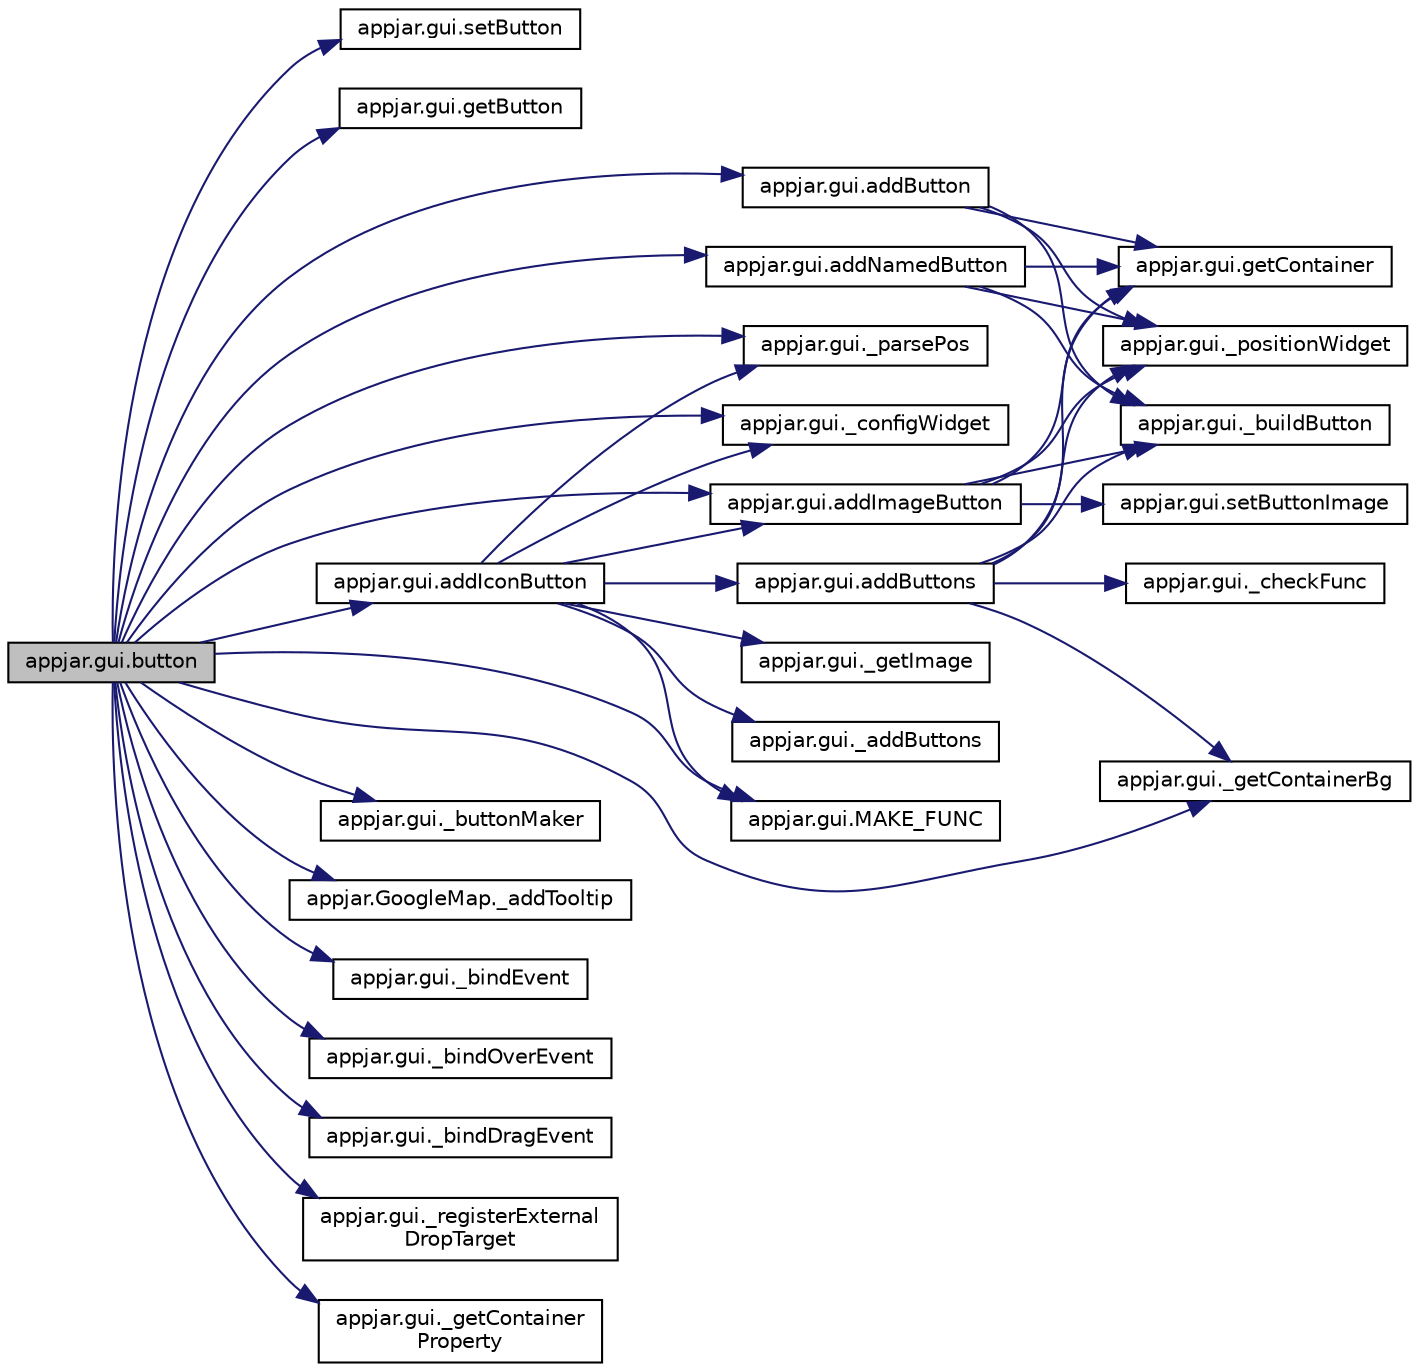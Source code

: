 digraph "appjar.gui.button"
{
  edge [fontname="Helvetica",fontsize="10",labelfontname="Helvetica",labelfontsize="10"];
  node [fontname="Helvetica",fontsize="10",shape=record];
  rankdir="LR";
  Node837 [label="appjar.gui.button",height=0.2,width=0.4,color="black", fillcolor="grey75", style="filled", fontcolor="black"];
  Node837 -> Node838 [color="midnightblue",fontsize="10",style="solid",fontname="Helvetica"];
  Node838 [label="appjar.gui.setButton",height=0.2,width=0.4,color="black", fillcolor="white", style="filled",URL="$classappjar_1_1gui.html#a2a58647c80beb83835f52b3262218b37"];
  Node837 -> Node839 [color="midnightblue",fontsize="10",style="solid",fontname="Helvetica"];
  Node839 [label="appjar.gui.getButton",height=0.2,width=0.4,color="black", fillcolor="white", style="filled",URL="$classappjar_1_1gui.html#a23a57e30da8161cd7c15d6efbd3a8264"];
  Node837 -> Node840 [color="midnightblue",fontsize="10",style="solid",fontname="Helvetica"];
  Node840 [label="appjar.gui._parsePos",height=0.2,width=0.4,color="black", fillcolor="white", style="filled",URL="$classappjar_1_1gui.html#a8174359ccd50269f6c9f63f00cbb9d7e",tooltip="FUNCTIONS for labels. "];
  Node837 -> Node841 [color="midnightblue",fontsize="10",style="solid",fontname="Helvetica"];
  Node841 [label="appjar.gui._buttonMaker",height=0.2,width=0.4,color="black", fillcolor="white", style="filled",URL="$classappjar_1_1gui.html#a1f409283ef3b37171c52fd7447e5c630"];
  Node837 -> Node842 [color="midnightblue",fontsize="10",style="solid",fontname="Helvetica"];
  Node842 [label="appjar.gui._configWidget",height=0.2,width=0.4,color="black", fillcolor="white", style="filled",URL="$classappjar_1_1gui.html#ac54e9af2a9e7a18f87f0ffafbd156353"];
  Node837 -> Node843 [color="midnightblue",fontsize="10",style="solid",fontname="Helvetica"];
  Node843 [label="appjar.gui.addButton",height=0.2,width=0.4,color="black", fillcolor="white", style="filled",URL="$classappjar_1_1gui.html#a2a52e7f79f582a176ec2c863b929746a"];
  Node843 -> Node844 [color="midnightblue",fontsize="10",style="solid",fontname="Helvetica"];
  Node844 [label="appjar.gui._buildButton",height=0.2,width=0.4,color="black", fillcolor="white", style="filled",URL="$classappjar_1_1gui.html#a743b09372a5d53f5049cb1ed17251f20"];
  Node843 -> Node845 [color="midnightblue",fontsize="10",style="solid",fontname="Helvetica"];
  Node845 [label="appjar.gui.getContainer",height=0.2,width=0.4,color="black", fillcolor="white", style="filled",URL="$classappjar_1_1gui.html#a2e8ea27bae5f6758257be218c8279b56"];
  Node843 -> Node846 [color="midnightblue",fontsize="10",style="solid",fontname="Helvetica"];
  Node846 [label="appjar.gui._positionWidget",height=0.2,width=0.4,color="black", fillcolor="white", style="filled",URL="$classappjar_1_1gui.html#a073b1298767aeb92dd77b77cb6000e8c"];
  Node837 -> Node847 [color="midnightblue",fontsize="10",style="solid",fontname="Helvetica"];
  Node847 [label="appjar.gui.addNamedButton",height=0.2,width=0.4,color="black", fillcolor="white", style="filled",URL="$classappjar_1_1gui.html#ab475964a93056bdc3de972f3fe3728b6"];
  Node847 -> Node844 [color="midnightblue",fontsize="10",style="solid",fontname="Helvetica"];
  Node847 -> Node845 [color="midnightblue",fontsize="10",style="solid",fontname="Helvetica"];
  Node847 -> Node846 [color="midnightblue",fontsize="10",style="solid",fontname="Helvetica"];
  Node837 -> Node848 [color="midnightblue",fontsize="10",style="solid",fontname="Helvetica"];
  Node848 [label="appjar.gui.addImageButton",height=0.2,width=0.4,color="black", fillcolor="white", style="filled",URL="$classappjar_1_1gui.html#a3521399bb981d9d5b6af254c14a3b690"];
  Node848 -> Node844 [color="midnightblue",fontsize="10",style="solid",fontname="Helvetica"];
  Node848 -> Node845 [color="midnightblue",fontsize="10",style="solid",fontname="Helvetica"];
  Node848 -> Node846 [color="midnightblue",fontsize="10",style="solid",fontname="Helvetica"];
  Node848 -> Node849 [color="midnightblue",fontsize="10",style="solid",fontname="Helvetica"];
  Node849 [label="appjar.gui.setButtonImage",height=0.2,width=0.4,color="black", fillcolor="white", style="filled",URL="$classappjar_1_1gui.html#aa327aedc5e1c7374486e1b36afcd4a7a"];
  Node837 -> Node850 [color="midnightblue",fontsize="10",style="solid",fontname="Helvetica"];
  Node850 [label="appjar.gui.addIconButton",height=0.2,width=0.4,color="black", fillcolor="white", style="filled",URL="$classappjar_1_1gui.html#a045d8548bf48a9838a7248ccae6b91c5"];
  Node850 -> Node848 [color="midnightblue",fontsize="10",style="solid",fontname="Helvetica"];
  Node850 -> Node851 [color="midnightblue",fontsize="10",style="solid",fontname="Helvetica"];
  Node851 [label="appjar.gui.MAKE_FUNC",height=0.2,width=0.4,color="black", fillcolor="white", style="filled",URL="$classappjar_1_1gui.html#a42aaf376a6c07c842b1b498948a9691a",tooltip="FUNCTION for managing commands. "];
  Node850 -> Node852 [color="midnightblue",fontsize="10",style="solid",fontname="Helvetica"];
  Node852 [label="appjar.gui._getImage",height=0.2,width=0.4,color="black", fillcolor="white", style="filled",URL="$classappjar_1_1gui.html#a8890a622d0e8ab681b20883f4c7512cf"];
  Node850 -> Node840 [color="midnightblue",fontsize="10",style="solid",fontname="Helvetica"];
  Node850 -> Node853 [color="midnightblue",fontsize="10",style="solid",fontname="Helvetica"];
  Node853 [label="appjar.gui._addButtons",height=0.2,width=0.4,color="black", fillcolor="white", style="filled",URL="$classappjar_1_1gui.html#acdffd8273f2d8afdba15e135c625ea80"];
  Node850 -> Node842 [color="midnightblue",fontsize="10",style="solid",fontname="Helvetica"];
  Node850 -> Node854 [color="midnightblue",fontsize="10",style="solid",fontname="Helvetica"];
  Node854 [label="appjar.gui.addButtons",height=0.2,width=0.4,color="black", fillcolor="white", style="filled",URL="$classappjar_1_1gui.html#afc0cb1277159e171b5640069a801a4e6"];
  Node854 -> Node855 [color="midnightblue",fontsize="10",style="solid",fontname="Helvetica"];
  Node855 [label="appjar.gui._checkFunc",height=0.2,width=0.4,color="black", fillcolor="white", style="filled",URL="$classappjar_1_1gui.html#af3fb6a855afe0776263e0029a2c07270"];
  Node854 -> Node845 [color="midnightblue",fontsize="10",style="solid",fontname="Helvetica"];
  Node854 -> Node856 [color="midnightblue",fontsize="10",style="solid",fontname="Helvetica"];
  Node856 [label="appjar.gui._getContainerBg",height=0.2,width=0.4,color="black", fillcolor="white", style="filled",URL="$classappjar_1_1gui.html#a120b8d0d6e0b536ac8735df1ffefd37a"];
  Node854 -> Node844 [color="midnightblue",fontsize="10",style="solid",fontname="Helvetica"];
  Node854 -> Node846 [color="midnightblue",fontsize="10",style="solid",fontname="Helvetica"];
  Node837 -> Node857 [color="midnightblue",fontsize="10",style="solid",fontname="Helvetica"];
  Node857 [label="appjar.GoogleMap._addTooltip",height=0.2,width=0.4,color="black", fillcolor="white", style="filled",URL="$classappjar_1_1_google_map.html#a8fe893a3033954f3608e5c225da14cc5"];
  Node837 -> Node858 [color="midnightblue",fontsize="10",style="solid",fontname="Helvetica"];
  Node858 [label="appjar.gui._bindEvent",height=0.2,width=0.4,color="black", fillcolor="white", style="filled",URL="$classappjar_1_1gui.html#aa1264f668b62b3b5021c0d9dc3382f77"];
  Node837 -> Node859 [color="midnightblue",fontsize="10",style="solid",fontname="Helvetica"];
  Node859 [label="appjar.gui._bindOverEvent",height=0.2,width=0.4,color="black", fillcolor="white", style="filled",URL="$classappjar_1_1gui.html#a89071e729b39d173e56f85f1b2aa2f83"];
  Node837 -> Node860 [color="midnightblue",fontsize="10",style="solid",fontname="Helvetica"];
  Node860 [label="appjar.gui._bindDragEvent",height=0.2,width=0.4,color="black", fillcolor="white", style="filled",URL="$classappjar_1_1gui.html#a7dea5516c693364044b0d5d20e5f8afb"];
  Node837 -> Node861 [color="midnightblue",fontsize="10",style="solid",fontname="Helvetica"];
  Node861 [label="appjar.gui._registerExternal\lDropTarget",height=0.2,width=0.4,color="black", fillcolor="white", style="filled",URL="$classappjar_1_1gui.html#a607ac4144b6f4ab3cec6b86a6c259989"];
  Node837 -> Node862 [color="midnightblue",fontsize="10",style="solid",fontname="Helvetica"];
  Node862 [label="appjar.gui._getContainer\lProperty",height=0.2,width=0.4,color="black", fillcolor="white", style="filled",URL="$classappjar_1_1gui.html#aa5d65e2282cfbe0a4b963b369e7d4e51"];
  Node837 -> Node856 [color="midnightblue",fontsize="10",style="solid",fontname="Helvetica"];
  Node837 -> Node851 [color="midnightblue",fontsize="10",style="solid",fontname="Helvetica"];
}
